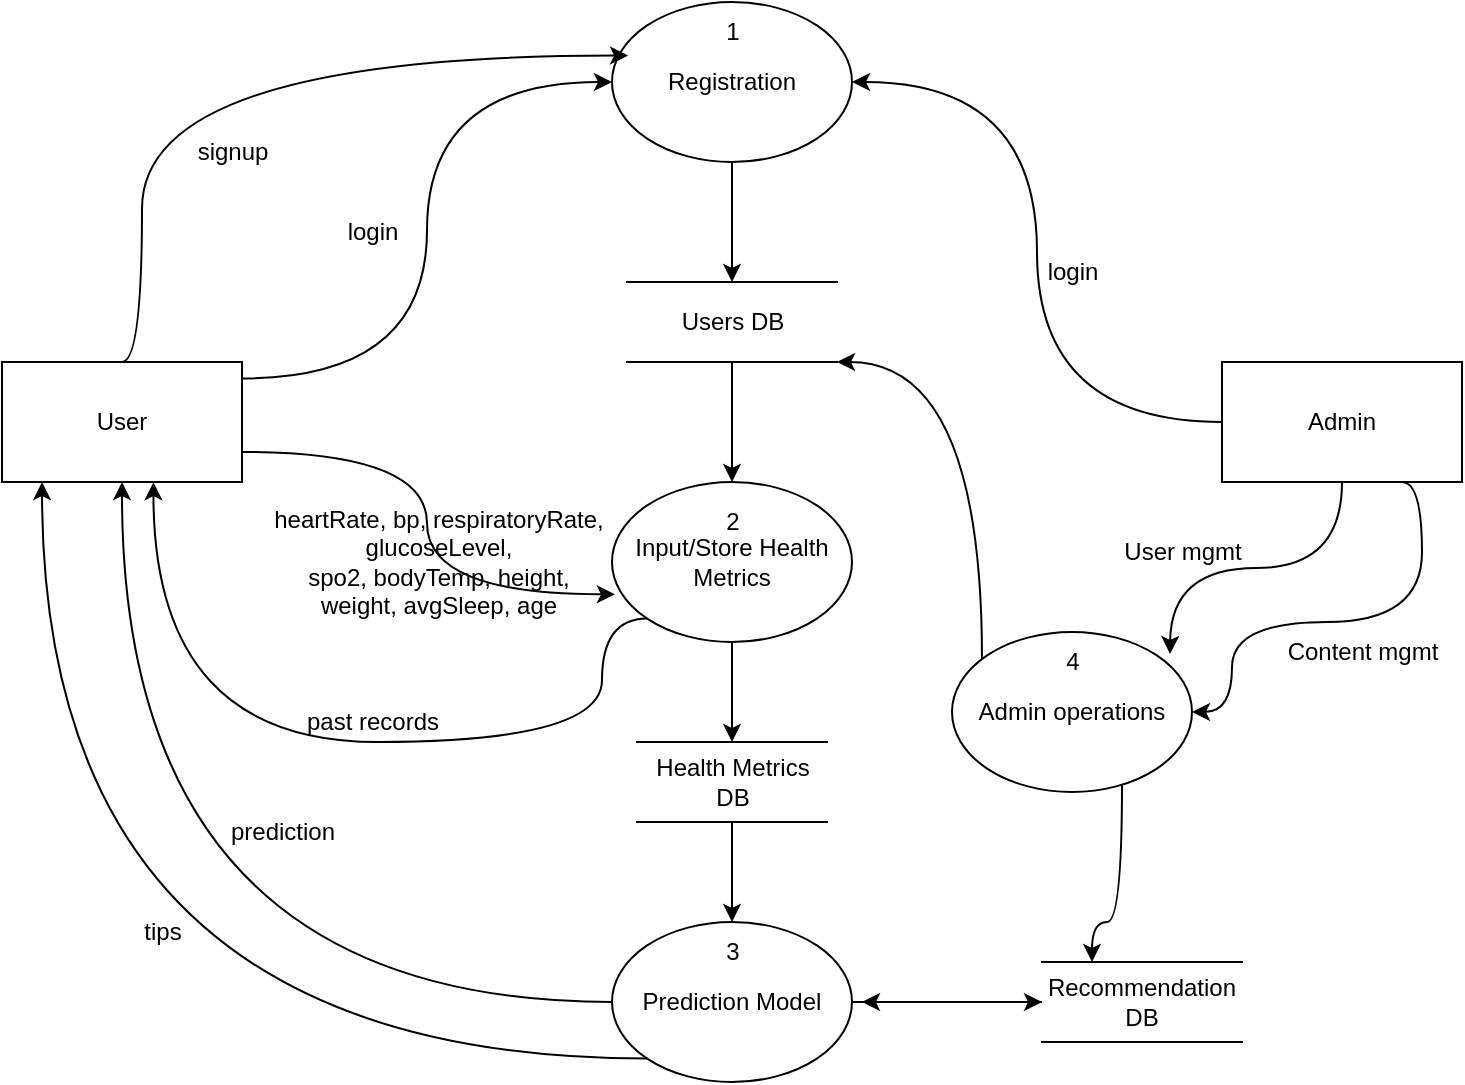 <mxfile version="24.8.3">
  <diagram name="Page-1" id="fWWnP7KjWhj3hoe-2kkr">
    <mxGraphModel dx="1221" dy="638" grid="1" gridSize="10" guides="1" tooltips="1" connect="1" arrows="1" fold="1" page="1" pageScale="1" pageWidth="850" pageHeight="1100" math="0" shadow="0">
      <root>
        <mxCell id="0" />
        <mxCell id="1" parent="0" />
        <mxCell id="0KvPCGB-JMUwxrYX1keu-20" style="edgeStyle=orthogonalEdgeStyle;rounded=0;orthogonalLoop=1;jettySize=auto;html=1;entryX=0;entryY=0.5;entryDx=0;entryDy=0;curved=1;exitX=1;exitY=0.137;exitDx=0;exitDy=0;exitPerimeter=0;" parent="1" source="0KvPCGB-JMUwxrYX1keu-1" target="0KvPCGB-JMUwxrYX1keu-3" edge="1">
          <mxGeometry relative="1" as="geometry" />
        </mxCell>
        <mxCell id="0KvPCGB-JMUwxrYX1keu-1" value="User" style="rounded=0;whiteSpace=wrap;html=1;" parent="1" vertex="1">
          <mxGeometry x="70" y="200" width="120" height="60" as="geometry" />
        </mxCell>
        <mxCell id="0KvPCGB-JMUwxrYX1keu-21" style="edgeStyle=orthogonalEdgeStyle;rounded=0;orthogonalLoop=1;jettySize=auto;html=1;entryX=1;entryY=0.5;entryDx=0;entryDy=0;curved=1;" parent="1" source="0KvPCGB-JMUwxrYX1keu-2" target="0KvPCGB-JMUwxrYX1keu-3" edge="1">
          <mxGeometry relative="1" as="geometry" />
        </mxCell>
        <mxCell id="gOrS8BwtyJCmeSW4xfa6-10" style="edgeStyle=orthogonalEdgeStyle;rounded=0;orthogonalLoop=1;jettySize=auto;html=1;entryX=1;entryY=0.5;entryDx=0;entryDy=0;curved=1;exitX=0.75;exitY=1;exitDx=0;exitDy=0;" parent="1" source="0KvPCGB-JMUwxrYX1keu-2" target="gOrS8BwtyJCmeSW4xfa6-4" edge="1">
          <mxGeometry relative="1" as="geometry">
            <mxPoint x="780" y="340" as="sourcePoint" />
            <Array as="points">
              <mxPoint x="780" y="260" />
              <mxPoint x="780" y="330" />
              <mxPoint x="685" y="330" />
              <mxPoint x="685" y="375" />
            </Array>
          </mxGeometry>
        </mxCell>
        <mxCell id="0KvPCGB-JMUwxrYX1keu-2" value="Admin" style="rounded=0;whiteSpace=wrap;html=1;" parent="1" vertex="1">
          <mxGeometry x="680" y="200" width="120" height="60" as="geometry" />
        </mxCell>
        <mxCell id="0KvPCGB-JMUwxrYX1keu-13" style="edgeStyle=orthogonalEdgeStyle;rounded=0;orthogonalLoop=1;jettySize=auto;html=1;entryX=0.5;entryY=0;entryDx=0;entryDy=0;" parent="1" source="0KvPCGB-JMUwxrYX1keu-3" target="0KvPCGB-JMUwxrYX1keu-10" edge="1">
          <mxGeometry relative="1" as="geometry" />
        </mxCell>
        <mxCell id="0KvPCGB-JMUwxrYX1keu-3" value="Registration" style="ellipse;whiteSpace=wrap;html=1;" parent="1" vertex="1">
          <mxGeometry x="375" y="20" width="120" height="80" as="geometry" />
        </mxCell>
        <mxCell id="0KvPCGB-JMUwxrYX1keu-16" style="edgeStyle=orthogonalEdgeStyle;rounded=0;orthogonalLoop=1;jettySize=auto;html=1;entryX=0.5;entryY=0;entryDx=0;entryDy=0;" parent="1" source="0KvPCGB-JMUwxrYX1keu-4" target="0KvPCGB-JMUwxrYX1keu-11" edge="1">
          <mxGeometry relative="1" as="geometry" />
        </mxCell>
        <mxCell id="0KvPCGB-JMUwxrYX1keu-4" value="Input/Store Health Metrics" style="ellipse;whiteSpace=wrap;html=1;" parent="1" vertex="1">
          <mxGeometry x="375" y="260" width="120" height="80" as="geometry" />
        </mxCell>
        <mxCell id="0KvPCGB-JMUwxrYX1keu-19" style="edgeStyle=orthogonalEdgeStyle;rounded=0;orthogonalLoop=1;jettySize=auto;html=1;" parent="1" source="0KvPCGB-JMUwxrYX1keu-5" target="0KvPCGB-JMUwxrYX1keu-12" edge="1">
          <mxGeometry relative="1" as="geometry" />
        </mxCell>
        <mxCell id="0KvPCGB-JMUwxrYX1keu-27" style="edgeStyle=orthogonalEdgeStyle;rounded=0;orthogonalLoop=1;jettySize=auto;html=1;entryX=0.25;entryY=1;entryDx=0;entryDy=0;curved=1;exitX=0;exitY=1;exitDx=0;exitDy=0;" parent="1" source="0KvPCGB-JMUwxrYX1keu-5" edge="1">
          <mxGeometry relative="1" as="geometry">
            <mxPoint x="365" y="520" as="sourcePoint" />
            <mxPoint x="90" y="260" as="targetPoint" />
          </mxGeometry>
        </mxCell>
        <mxCell id="0KvPCGB-JMUwxrYX1keu-5" value="Prediction Model" style="ellipse;whiteSpace=wrap;html=1;" parent="1" vertex="1">
          <mxGeometry x="375" y="480" width="120" height="80" as="geometry" />
        </mxCell>
        <mxCell id="0KvPCGB-JMUwxrYX1keu-14" style="edgeStyle=orthogonalEdgeStyle;rounded=0;orthogonalLoop=1;jettySize=auto;html=1;exitX=0.5;exitY=1;exitDx=0;exitDy=0;entryX=0.5;entryY=0;entryDx=0;entryDy=0;" parent="1" source="0KvPCGB-JMUwxrYX1keu-10" target="0KvPCGB-JMUwxrYX1keu-4" edge="1">
          <mxGeometry relative="1" as="geometry" />
        </mxCell>
        <mxCell id="0KvPCGB-JMUwxrYX1keu-10" value="Users DB" style="shape=partialRectangle;whiteSpace=wrap;html=1;left=0;right=0;fillColor=none;" parent="1" vertex="1">
          <mxGeometry x="382.5" y="160" width="105" height="40" as="geometry" />
        </mxCell>
        <mxCell id="0KvPCGB-JMUwxrYX1keu-17" style="edgeStyle=orthogonalEdgeStyle;rounded=0;orthogonalLoop=1;jettySize=auto;html=1;entryX=0.5;entryY=0;entryDx=0;entryDy=0;" parent="1" source="0KvPCGB-JMUwxrYX1keu-11" target="0KvPCGB-JMUwxrYX1keu-5" edge="1">
          <mxGeometry relative="1" as="geometry" />
        </mxCell>
        <mxCell id="0KvPCGB-JMUwxrYX1keu-11" value="Health Metrics&lt;div&gt;DB&lt;/div&gt;" style="shape=partialRectangle;whiteSpace=wrap;html=1;left=0;right=0;fillColor=none;" parent="1" vertex="1">
          <mxGeometry x="387.5" y="390" width="95" height="40" as="geometry" />
        </mxCell>
        <mxCell id="0KvPCGB-JMUwxrYX1keu-18" style="edgeStyle=orthogonalEdgeStyle;rounded=0;orthogonalLoop=1;jettySize=auto;html=1;" parent="1" source="0KvPCGB-JMUwxrYX1keu-12" edge="1">
          <mxGeometry relative="1" as="geometry">
            <mxPoint x="500" y="520" as="targetPoint" />
          </mxGeometry>
        </mxCell>
        <mxCell id="0KvPCGB-JMUwxrYX1keu-12" value="Recommendation&lt;div&gt;DB&lt;/div&gt;" style="shape=partialRectangle;whiteSpace=wrap;html=1;left=0;right=0;fillColor=none;" parent="1" vertex="1">
          <mxGeometry x="590" y="500" width="100" height="40" as="geometry" />
        </mxCell>
        <mxCell id="0KvPCGB-JMUwxrYX1keu-23" value="login" style="text;html=1;align=center;verticalAlign=middle;resizable=0;points=[];autosize=1;strokeColor=none;fillColor=none;" parent="1" vertex="1">
          <mxGeometry x="230" y="120" width="50" height="30" as="geometry" />
        </mxCell>
        <mxCell id="0KvPCGB-JMUwxrYX1keu-24" value="login" style="text;html=1;align=center;verticalAlign=middle;resizable=0;points=[];autosize=1;strokeColor=none;fillColor=none;" parent="1" vertex="1">
          <mxGeometry x="580" y="140" width="50" height="30" as="geometry" />
        </mxCell>
        <mxCell id="0KvPCGB-JMUwxrYX1keu-26" style="edgeStyle=orthogonalEdgeStyle;rounded=0;orthogonalLoop=1;jettySize=auto;html=1;curved=1;" parent="1" source="0KvPCGB-JMUwxrYX1keu-5" target="0KvPCGB-JMUwxrYX1keu-1" edge="1">
          <mxGeometry relative="1" as="geometry" />
        </mxCell>
        <mxCell id="0KvPCGB-JMUwxrYX1keu-28" value="prediction" style="text;html=1;align=center;verticalAlign=middle;resizable=0;points=[];autosize=1;strokeColor=none;fillColor=none;" parent="1" vertex="1">
          <mxGeometry x="170" y="420" width="80" height="30" as="geometry" />
        </mxCell>
        <mxCell id="0KvPCGB-JMUwxrYX1keu-29" value="tips" style="text;html=1;align=center;verticalAlign=middle;resizable=0;points=[];autosize=1;strokeColor=none;fillColor=none;" parent="1" vertex="1">
          <mxGeometry x="130" y="470" width="40" height="30" as="geometry" />
        </mxCell>
        <mxCell id="0KvPCGB-JMUwxrYX1keu-30" style="edgeStyle=orthogonalEdgeStyle;rounded=0;orthogonalLoop=1;jettySize=auto;html=1;entryX=0.012;entryY=0.702;entryDx=0;entryDy=0;entryPerimeter=0;curved=1;exitX=1;exitY=0.75;exitDx=0;exitDy=0;" parent="1" source="0KvPCGB-JMUwxrYX1keu-1" target="0KvPCGB-JMUwxrYX1keu-4" edge="1">
          <mxGeometry relative="1" as="geometry" />
        </mxCell>
        <mxCell id="0KvPCGB-JMUwxrYX1keu-31" value="heartRate, bp, respiratoryRate,&lt;div&gt;&lt;span style=&quot;background-color: initial;&quot;&gt;&amp;nbsp;glucoseLevel,&amp;nbsp;&lt;/span&gt;&lt;div&gt;&lt;div&gt;spo2, bodyTemp, height,&lt;/div&gt;&lt;div&gt;&lt;span style=&quot;background-color: initial;&quot;&gt;weight, avgSleep, age&lt;/span&gt;&lt;/div&gt;&lt;/div&gt;&lt;/div&gt;" style="text;html=1;align=center;verticalAlign=middle;resizable=0;points=[];autosize=1;strokeColor=none;fillColor=none;" parent="1" vertex="1">
          <mxGeometry x="192.5" y="265" width="190" height="70" as="geometry" />
        </mxCell>
        <mxCell id="gOrS8BwtyJCmeSW4xfa6-1" value="1" style="text;html=1;align=center;verticalAlign=middle;resizable=0;points=[];autosize=1;strokeColor=none;fillColor=none;" parent="1" vertex="1">
          <mxGeometry x="420" y="20" width="30" height="30" as="geometry" />
        </mxCell>
        <mxCell id="gOrS8BwtyJCmeSW4xfa6-2" value="2" style="text;html=1;align=center;verticalAlign=middle;resizable=0;points=[];autosize=1;strokeColor=none;fillColor=none;" parent="1" vertex="1">
          <mxGeometry x="420" y="265" width="30" height="30" as="geometry" />
        </mxCell>
        <mxCell id="gOrS8BwtyJCmeSW4xfa6-3" value="3" style="text;html=1;align=center;verticalAlign=middle;resizable=0;points=[];autosize=1;strokeColor=none;fillColor=none;" parent="1" vertex="1">
          <mxGeometry x="420" y="480" width="30" height="30" as="geometry" />
        </mxCell>
        <mxCell id="gOrS8BwtyJCmeSW4xfa6-7" style="edgeStyle=orthogonalEdgeStyle;rounded=0;orthogonalLoop=1;jettySize=auto;html=1;entryX=0.25;entryY=0;entryDx=0;entryDy=0;curved=1;" parent="1" source="gOrS8BwtyJCmeSW4xfa6-4" target="0KvPCGB-JMUwxrYX1keu-12" edge="1">
          <mxGeometry relative="1" as="geometry">
            <Array as="points">
              <mxPoint x="630" y="480" />
              <mxPoint x="615" y="480" />
            </Array>
          </mxGeometry>
        </mxCell>
        <mxCell id="gOrS8BwtyJCmeSW4xfa6-8" style="edgeStyle=orthogonalEdgeStyle;rounded=0;orthogonalLoop=1;jettySize=auto;html=1;entryX=1;entryY=1;entryDx=0;entryDy=0;curved=1;" parent="1" source="gOrS8BwtyJCmeSW4xfa6-4" target="0KvPCGB-JMUwxrYX1keu-10" edge="1">
          <mxGeometry relative="1" as="geometry">
            <Array as="points">
              <mxPoint x="560" y="200" />
            </Array>
          </mxGeometry>
        </mxCell>
        <mxCell id="gOrS8BwtyJCmeSW4xfa6-4" value="Admin operations" style="ellipse;whiteSpace=wrap;html=1;" parent="1" vertex="1">
          <mxGeometry x="545" y="335" width="120" height="80" as="geometry" />
        </mxCell>
        <mxCell id="gOrS8BwtyJCmeSW4xfa6-6" style="edgeStyle=orthogonalEdgeStyle;rounded=0;orthogonalLoop=1;jettySize=auto;html=1;curved=1;exitX=0.5;exitY=1;exitDx=0;exitDy=0;" parent="1" source="0KvPCGB-JMUwxrYX1keu-2" edge="1">
          <mxGeometry relative="1" as="geometry">
            <mxPoint x="654" y="346" as="targetPoint" />
          </mxGeometry>
        </mxCell>
        <mxCell id="gOrS8BwtyJCmeSW4xfa6-9" value="4" style="text;html=1;align=center;verticalAlign=middle;resizable=0;points=[];autosize=1;strokeColor=none;fillColor=none;" parent="1" vertex="1">
          <mxGeometry x="590" y="335" width="30" height="30" as="geometry" />
        </mxCell>
        <mxCell id="gOrS8BwtyJCmeSW4xfa6-11" value="User mgm&lt;span style=&quot;background-color: initial;&quot;&gt;t&lt;/span&gt;" style="text;html=1;align=center;verticalAlign=middle;resizable=0;points=[];autosize=1;strokeColor=none;fillColor=none;" parent="1" vertex="1">
          <mxGeometry x="620" y="280" width="80" height="30" as="geometry" />
        </mxCell>
        <mxCell id="gOrS8BwtyJCmeSW4xfa6-12" value="Content mgmt" style="text;html=1;align=center;verticalAlign=middle;resizable=0;points=[];autosize=1;strokeColor=none;fillColor=none;" parent="1" vertex="1">
          <mxGeometry x="700" y="330" width="100" height="30" as="geometry" />
        </mxCell>
        <mxCell id="AX2mqQHP4vmnjmUIQQVB-1" style="edgeStyle=orthogonalEdgeStyle;rounded=0;orthogonalLoop=1;jettySize=auto;html=1;entryX=0.067;entryY=0.335;entryDx=0;entryDy=0;entryPerimeter=0;curved=1;exitX=0.5;exitY=0;exitDx=0;exitDy=0;" edge="1" parent="1" source="0KvPCGB-JMUwxrYX1keu-1" target="0KvPCGB-JMUwxrYX1keu-3">
          <mxGeometry relative="1" as="geometry">
            <Array as="points">
              <mxPoint x="140" y="200" />
              <mxPoint x="140" y="47" />
            </Array>
          </mxGeometry>
        </mxCell>
        <mxCell id="AX2mqQHP4vmnjmUIQQVB-2" value="signup" style="text;html=1;align=center;verticalAlign=middle;resizable=0;points=[];autosize=1;strokeColor=none;fillColor=none;" vertex="1" parent="1">
          <mxGeometry x="155" y="80" width="60" height="30" as="geometry" />
        </mxCell>
        <mxCell id="AX2mqQHP4vmnjmUIQQVB-3" style="edgeStyle=orthogonalEdgeStyle;rounded=0;orthogonalLoop=1;jettySize=auto;html=1;entryX=0.631;entryY=1.002;entryDx=0;entryDy=0;entryPerimeter=0;curved=1;exitX=0;exitY=1;exitDx=0;exitDy=0;" edge="1" parent="1" source="0KvPCGB-JMUwxrYX1keu-4" target="0KvPCGB-JMUwxrYX1keu-1">
          <mxGeometry relative="1" as="geometry">
            <Array as="points">
              <mxPoint x="370" y="328" />
              <mxPoint x="370" y="390" />
              <mxPoint x="146" y="390" />
            </Array>
          </mxGeometry>
        </mxCell>
        <mxCell id="AX2mqQHP4vmnjmUIQQVB-4" value="past records" style="text;html=1;align=center;verticalAlign=middle;resizable=0;points=[];autosize=1;strokeColor=none;fillColor=none;" vertex="1" parent="1">
          <mxGeometry x="210" y="365" width="90" height="30" as="geometry" />
        </mxCell>
      </root>
    </mxGraphModel>
  </diagram>
</mxfile>
